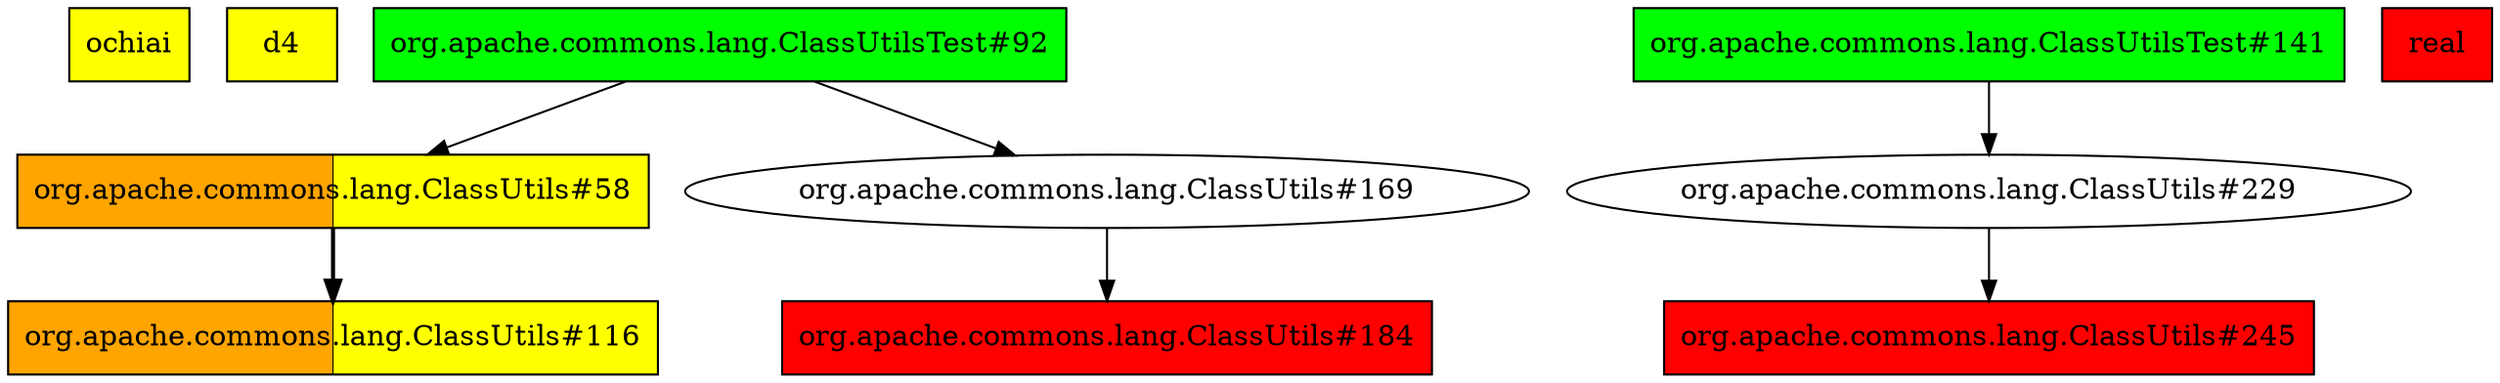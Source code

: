 digraph enhanced {
	"ochiai" [style=striped shape=box fillcolor="yellow"];
	"d4" [style=striped shape=box fillcolor="yellow"];
	"org.apache.commons.lang.ClassUtils#184" [style=striped shape=box fillcolor="red"];
	"org.apache.commons.lang.ClassUtils#116" [style=striped shape=box fillcolor="orange:yellow"];
	"org.apache.commons.lang.ClassUtils#245" [style=striped shape=box fillcolor="red"];
	"org.apache.commons.lang.ClassUtilsTest#92" [style=striped shape=box fillcolor="green"];
	"real" [style=striped shape=box fillcolor="red"];
	"org.apache.commons.lang.ClassUtils#58" [style=striped shape=box fillcolor="orange:yellow"];
	"org.apache.commons.lang.ClassUtilsTest#141" [style=striped shape=box fillcolor="green"];
	"org.apache.commons.lang.ClassUtils#169" -> "org.apache.commons.lang.ClassUtils#184";
	"org.apache.commons.lang.ClassUtils#58" -> "org.apache.commons.lang.ClassUtils#116" [style=bold];
	"org.apache.commons.lang.ClassUtilsTest#141" -> "org.apache.commons.lang.ClassUtils#229";
	"org.apache.commons.lang.ClassUtils#229" -> "org.apache.commons.lang.ClassUtils#245";
	"org.apache.commons.lang.ClassUtilsTest#92" -> "org.apache.commons.lang.ClassUtils#169";
	"org.apache.commons.lang.ClassUtilsTest#92" -> "org.apache.commons.lang.ClassUtils#58";
}
